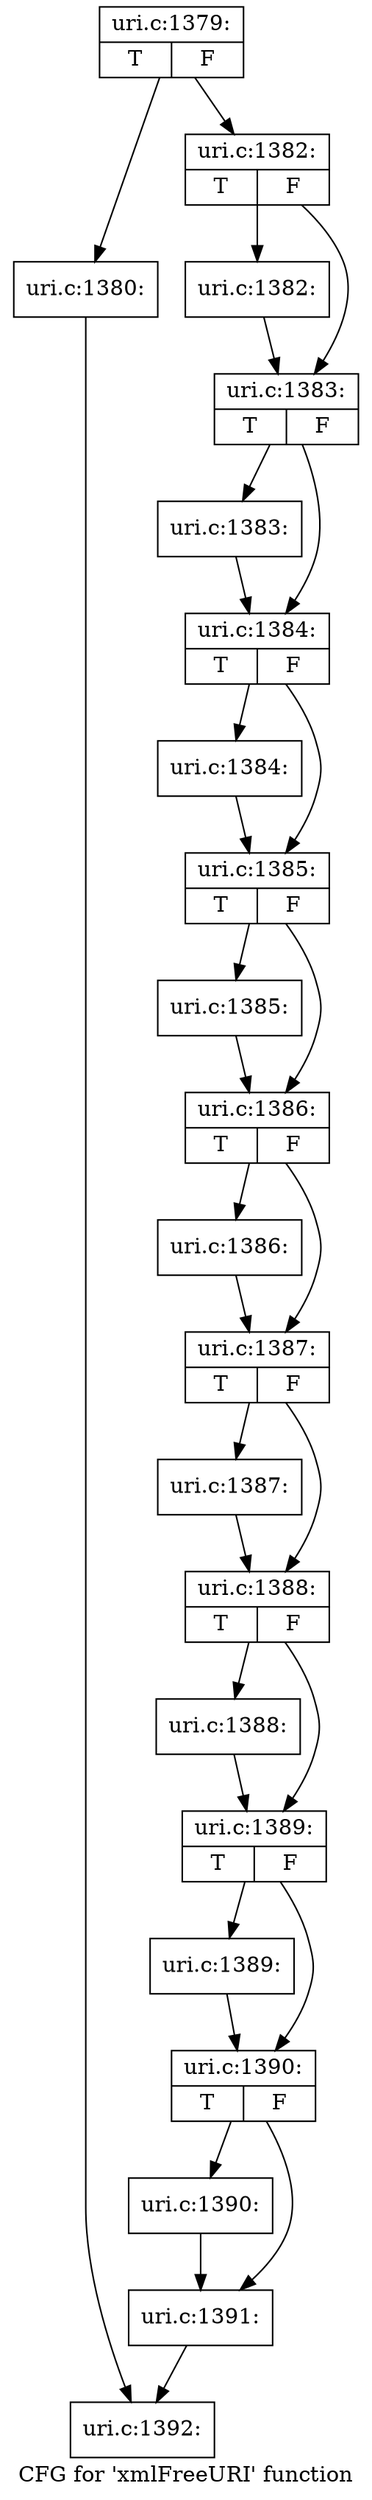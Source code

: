 digraph "CFG for 'xmlFreeURI' function" {
	label="CFG for 'xmlFreeURI' function";

	Node0x5561d67bff80 [shape=record,label="{uri.c:1379:|{<s0>T|<s1>F}}"];
	Node0x5561d67bff80 -> Node0x5561d67bfe10;
	Node0x5561d67bff80 -> Node0x5561d67bfe60;
	Node0x5561d67bfe10 [shape=record,label="{uri.c:1380:}"];
	Node0x5561d67bfe10 -> Node0x5561d67c0950;
	Node0x5561d67bfe60 [shape=record,label="{uri.c:1382:|{<s0>T|<s1>F}}"];
	Node0x5561d67bfe60 -> Node0x5561d67bfd50;
	Node0x5561d67bfe60 -> Node0x5561d67c5620;
	Node0x5561d67bfd50 [shape=record,label="{uri.c:1382:}"];
	Node0x5561d67bfd50 -> Node0x5561d67c5620;
	Node0x5561d67c5620 [shape=record,label="{uri.c:1383:|{<s0>T|<s1>F}}"];
	Node0x5561d67c5620 -> Node0x5561d67c5d10;
	Node0x5561d67c5620 -> Node0x5561d67c5d60;
	Node0x5561d67c5d10 [shape=record,label="{uri.c:1383:}"];
	Node0x5561d67c5d10 -> Node0x5561d67c5d60;
	Node0x5561d67c5d60 [shape=record,label="{uri.c:1384:|{<s0>T|<s1>F}}"];
	Node0x5561d67c5d60 -> Node0x5561d67c63b0;
	Node0x5561d67c5d60 -> Node0x5561d67c6400;
	Node0x5561d67c63b0 [shape=record,label="{uri.c:1384:}"];
	Node0x5561d67c63b0 -> Node0x5561d67c6400;
	Node0x5561d67c6400 [shape=record,label="{uri.c:1385:|{<s0>T|<s1>F}}"];
	Node0x5561d67c6400 -> Node0x5561d67c6a50;
	Node0x5561d67c6400 -> Node0x5561d67c6aa0;
	Node0x5561d67c6a50 [shape=record,label="{uri.c:1385:}"];
	Node0x5561d67c6a50 -> Node0x5561d67c6aa0;
	Node0x5561d67c6aa0 [shape=record,label="{uri.c:1386:|{<s0>T|<s1>F}}"];
	Node0x5561d67c6aa0 -> Node0x5561d67c7190;
	Node0x5561d67c6aa0 -> Node0x5561d67c71e0;
	Node0x5561d67c7190 [shape=record,label="{uri.c:1386:}"];
	Node0x5561d67c7190 -> Node0x5561d67c71e0;
	Node0x5561d67c71e0 [shape=record,label="{uri.c:1387:|{<s0>T|<s1>F}}"];
	Node0x5561d67c71e0 -> Node0x5561d67c7970;
	Node0x5561d67c71e0 -> Node0x5561d67c79c0;
	Node0x5561d67c7970 [shape=record,label="{uri.c:1387:}"];
	Node0x5561d67c7970 -> Node0x5561d67c79c0;
	Node0x5561d67c79c0 [shape=record,label="{uri.c:1388:|{<s0>T|<s1>F}}"];
	Node0x5561d67c79c0 -> Node0x5561d67c8150;
	Node0x5561d67c79c0 -> Node0x5561d67c81a0;
	Node0x5561d67c8150 [shape=record,label="{uri.c:1388:}"];
	Node0x5561d67c8150 -> Node0x5561d67c81a0;
	Node0x5561d67c81a0 [shape=record,label="{uri.c:1389:|{<s0>T|<s1>F}}"];
	Node0x5561d67c81a0 -> Node0x5561d67c8930;
	Node0x5561d67c81a0 -> Node0x5561d67c8980;
	Node0x5561d67c8930 [shape=record,label="{uri.c:1389:}"];
	Node0x5561d67c8930 -> Node0x5561d67c8980;
	Node0x5561d67c8980 [shape=record,label="{uri.c:1390:|{<s0>T|<s1>F}}"];
	Node0x5561d67c8980 -> Node0x5561d67c9110;
	Node0x5561d67c8980 -> Node0x5561d67c9160;
	Node0x5561d67c9110 [shape=record,label="{uri.c:1390:}"];
	Node0x5561d67c9110 -> Node0x5561d67c9160;
	Node0x5561d67c9160 [shape=record,label="{uri.c:1391:}"];
	Node0x5561d67c9160 -> Node0x5561d67c0950;
	Node0x5561d67c0950 [shape=record,label="{uri.c:1392:}"];
}
